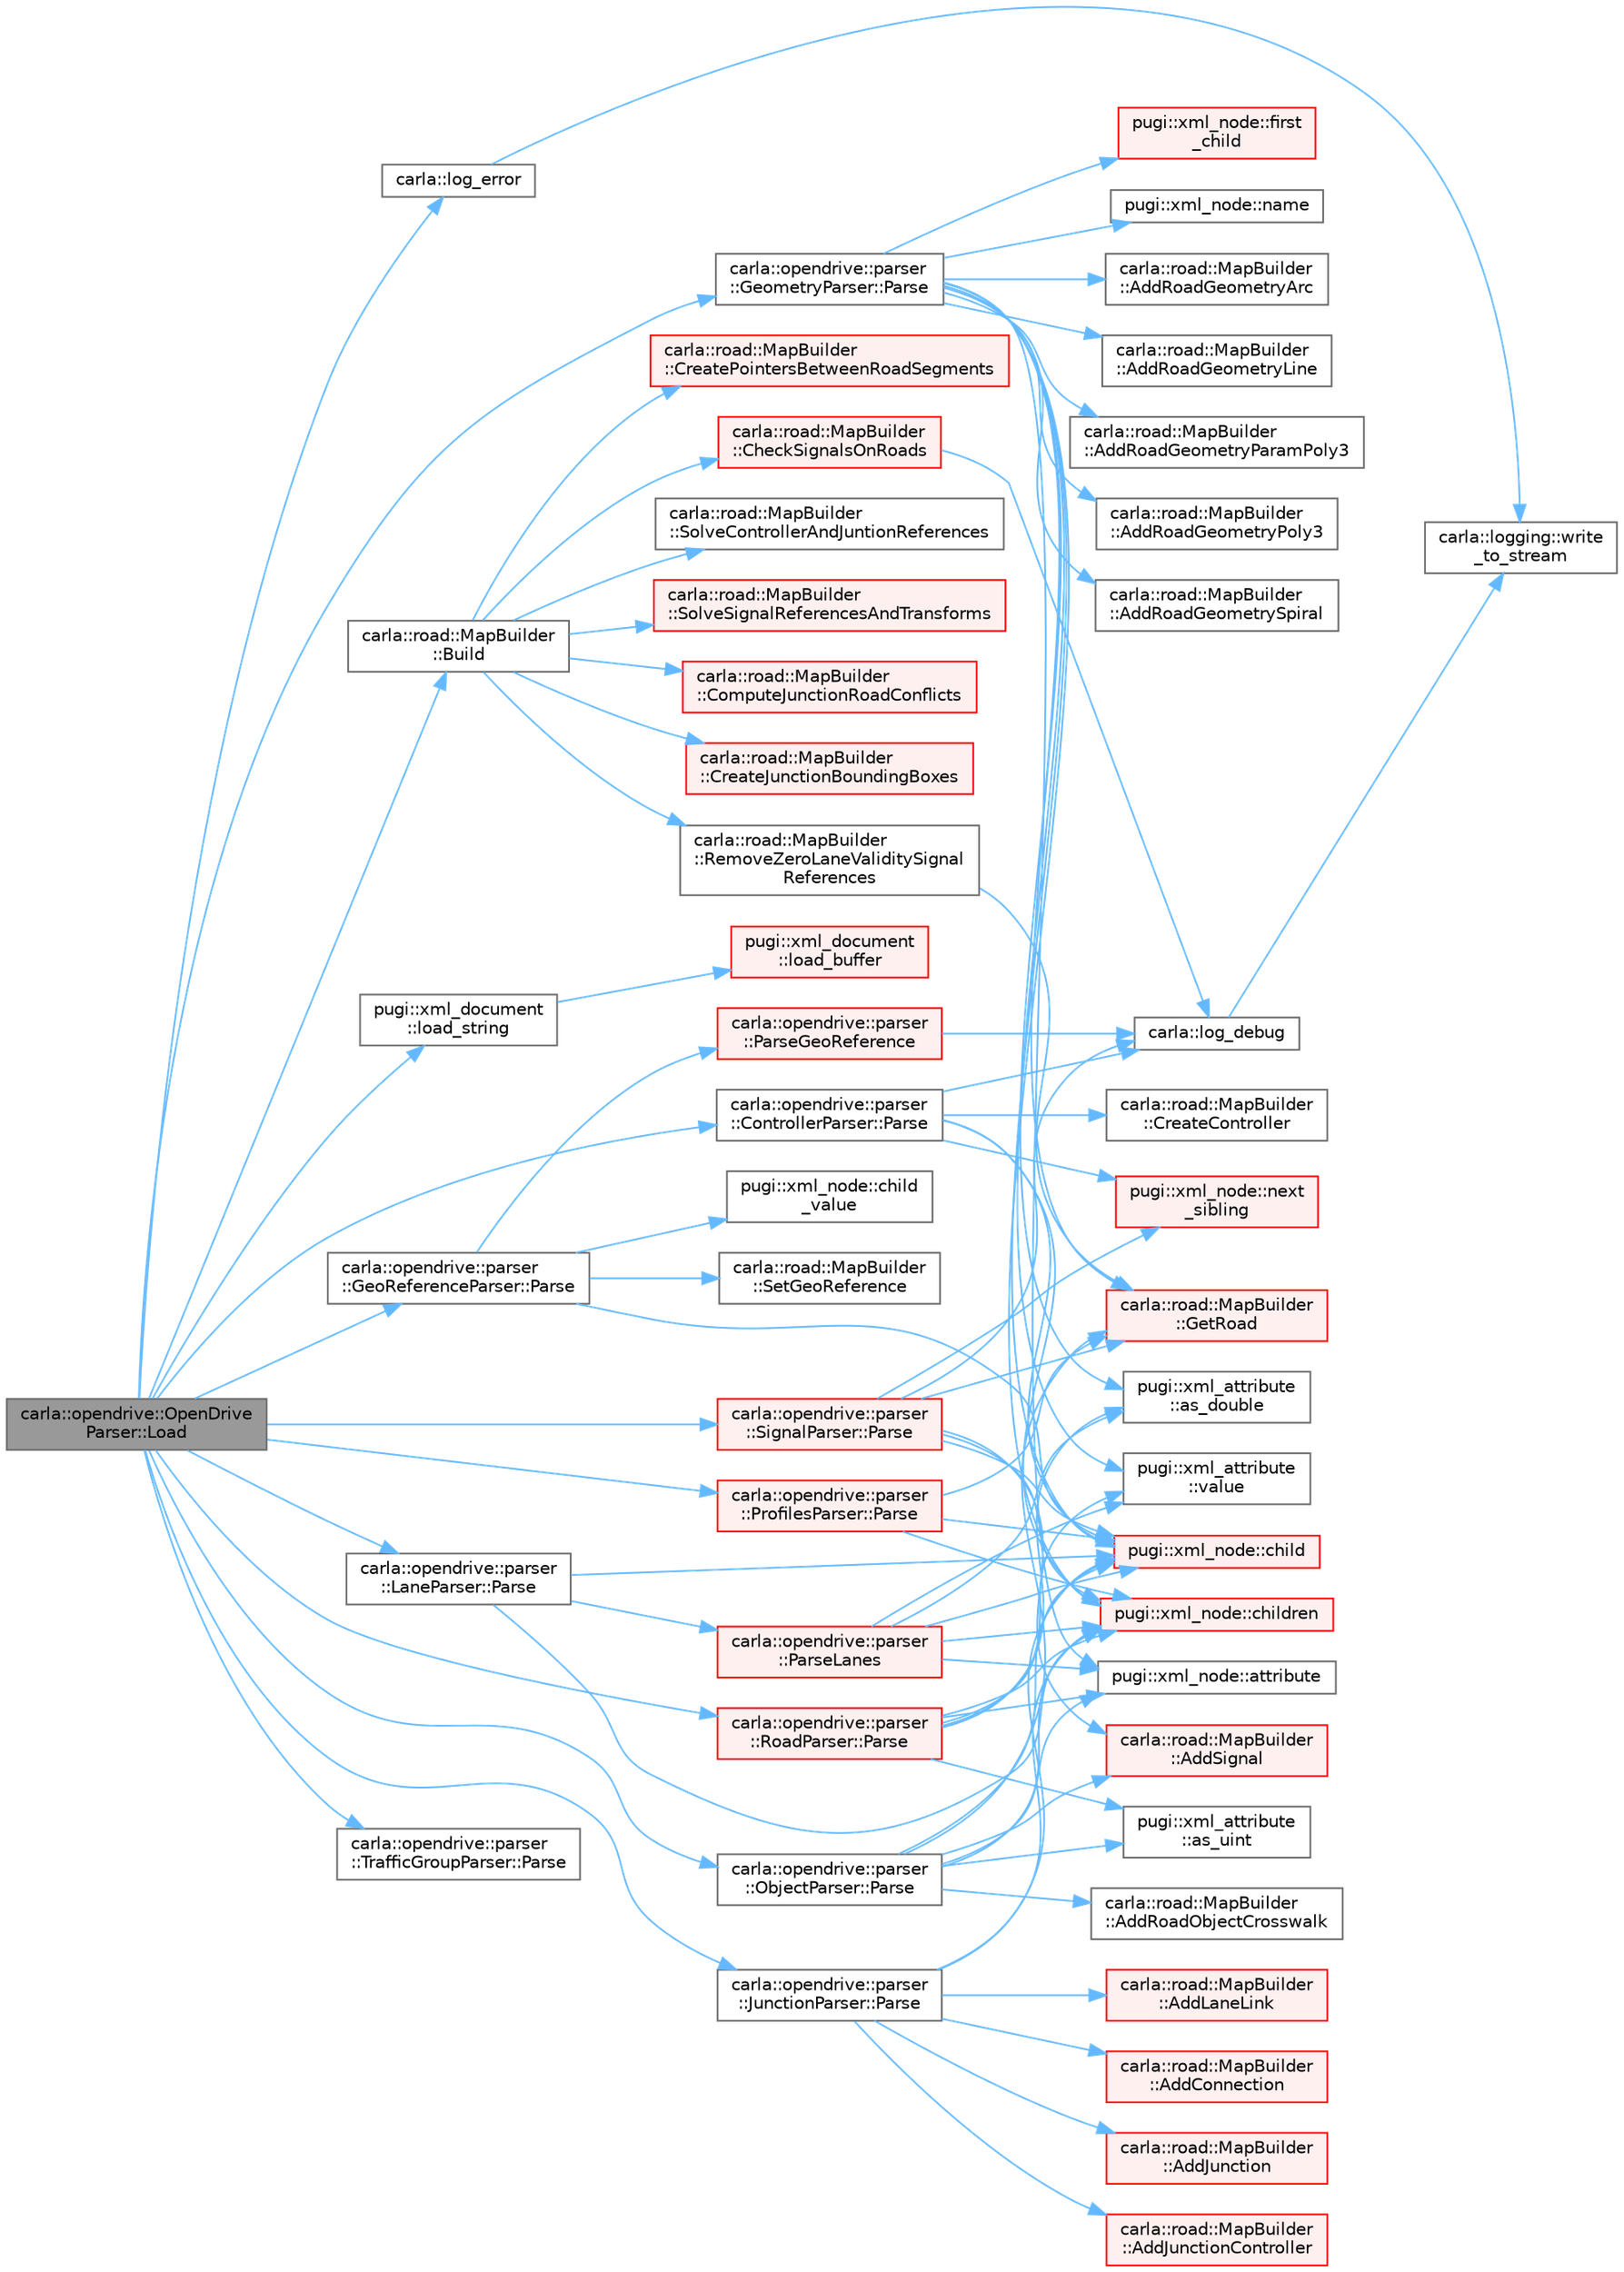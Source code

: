 digraph "carla::opendrive::OpenDriveParser::Load"
{
 // INTERACTIVE_SVG=YES
 // LATEX_PDF_SIZE
  bgcolor="transparent";
  edge [fontname=Helvetica,fontsize=10,labelfontname=Helvetica,labelfontsize=10];
  node [fontname=Helvetica,fontsize=10,shape=box,height=0.2,width=0.4];
  rankdir="LR";
  Node1 [id="Node000001",label="carla::opendrive::OpenDrive\lParser::Load",height=0.2,width=0.4,color="gray40", fillcolor="grey60", style="filled", fontcolor="black",tooltip=" "];
  Node1 -> Node2 [id="edge1_Node000001_Node000002",color="steelblue1",style="solid",tooltip=" "];
  Node2 [id="Node000002",label="carla::road::MapBuilder\l::Build",height=0.2,width=0.4,color="grey40", fillcolor="white", style="filled",URL="$de/d16/classcarla_1_1road_1_1MapBuilder.html#a7b0bb12125e15fd246924aee12327e7e",tooltip=" "];
  Node2 -> Node3 [id="edge2_Node000002_Node000003",color="steelblue1",style="solid",tooltip=" "];
  Node3 [id="Node000003",label="carla::road::MapBuilder\l::CheckSignalsOnRoads",height=0.2,width=0.4,color="red", fillcolor="#FFF0F0", style="filled",URL="$de/d16/classcarla_1_1road_1_1MapBuilder.html#af3773de062a9e9aec4310f024f19ba28",tooltip="Checks signals overlapping driving lanes and emits a warning"];
  Node3 -> Node51 [id="edge3_Node000003_Node000051",color="steelblue1",style="solid",tooltip=" "];
  Node51 [id="Node000051",label="carla::log_debug",height=0.2,width=0.4,color="grey40", fillcolor="white", style="filled",URL="$d9/d36/namespacecarla.html#afb6ca911605d1ec35bdf563de2814dba",tooltip=" "];
  Node51 -> Node52 [id="edge4_Node000051_Node000052",color="steelblue1",style="solid",tooltip=" "];
  Node52 [id="Node000052",label="carla::logging::write\l_to_stream",height=0.2,width=0.4,color="grey40", fillcolor="white", style="filled",URL="$d2/d8c/namespacecarla_1_1logging.html#a4193666236852fb6a6977299a31445d8",tooltip=" "];
  Node2 -> Node53 [id="edge5_Node000002_Node000053",color="steelblue1",style="solid",tooltip=" "];
  Node53 [id="Node000053",label="carla::road::MapBuilder\l::ComputeJunctionRoadConflicts",height=0.2,width=0.4,color="red", fillcolor="#FFF0F0", style="filled",URL="$de/d16/classcarla_1_1road_1_1MapBuilder.html#a681b6b968d9fc6a9477dca966ec3e09e",tooltip="Compute the conflicts of the roads (intersecting roads)"];
  Node2 -> Node61 [id="edge6_Node000002_Node000061",color="steelblue1",style="solid",tooltip=" "];
  Node61 [id="Node000061",label="carla::road::MapBuilder\l::CreateJunctionBoundingBoxes",height=0.2,width=0.4,color="red", fillcolor="#FFF0F0", style="filled",URL="$de/d16/classcarla_1_1road_1_1MapBuilder.html#ab0d9fe008defb1501769cf62f8cadf14",tooltip="Create the bounding boxes of each junction"];
  Node2 -> Node71 [id="edge7_Node000002_Node000071",color="steelblue1",style="solid",tooltip=" "];
  Node71 [id="Node000071",label="carla::road::MapBuilder\l::CreatePointersBetweenRoadSegments",height=0.2,width=0.4,color="red", fillcolor="#FFF0F0", style="filled",URL="$de/d16/classcarla_1_1road_1_1MapBuilder.html#ae3f4192b6f1b0737a5d12923fc8da239",tooltip="Create the pointers between RoadSegments based on the ids."];
  Node2 -> Node85 [id="edge8_Node000002_Node000085",color="steelblue1",style="solid",tooltip=" "];
  Node85 [id="Node000085",label="carla::road::MapBuilder\l::RemoveZeroLaneValiditySignal\lReferences",height=0.2,width=0.4,color="grey40", fillcolor="white", style="filled",URL="$de/d16/classcarla_1_1road_1_1MapBuilder.html#aa01b79061fa5fc167617bc32272a2bb7",tooltip="Removes signal references with lane validity equal to [0,0] as they have no effect on any road"];
  Node85 -> Node86 [id="edge9_Node000085_Node000086",color="steelblue1",style="solid",tooltip=" "];
  Node86 [id="Node000086",label="carla::road::MapBuilder\l::GetRoad",height=0.2,width=0.4,color="red", fillcolor="#FFF0F0", style="filled",URL="$de/d16/classcarla_1_1road_1_1MapBuilder.html#ae78c5880d7bd9edde4764d054037164d",tooltip=" "];
  Node2 -> Node87 [id="edge10_Node000002_Node000087",color="steelblue1",style="solid",tooltip=" "];
  Node87 [id="Node000087",label="carla::road::MapBuilder\l::SolveControllerAndJuntionReferences",height=0.2,width=0.4,color="grey40", fillcolor="white", style="filled",URL="$de/d16/classcarla_1_1road_1_1MapBuilder.html#a76406231d5de92bdeda1b869d0da7eab",tooltip="Solve the references between Controllers and Juntions"];
  Node2 -> Node88 [id="edge11_Node000002_Node000088",color="steelblue1",style="solid",tooltip=" "];
  Node88 [id="Node000088",label="carla::road::MapBuilder\l::SolveSignalReferencesAndTransforms",height=0.2,width=0.4,color="red", fillcolor="#FFF0F0", style="filled",URL="$de/d16/classcarla_1_1road_1_1MapBuilder.html#ae08e6f0bdd3b6efe2e30ca19effd3a97",tooltip="Solves the signal references in the road"];
  Node1 -> Node98 [id="edge12_Node000001_Node000098",color="steelblue1",style="solid",tooltip=" "];
  Node98 [id="Node000098",label="pugi::xml_document\l::load_string",height=0.2,width=0.4,color="grey40", fillcolor="white", style="filled",URL="$d8/d8d/classpugi_1_1xml__document.html#a706a276ee3d5010f2bb8c7eacb75a891",tooltip=" "];
  Node98 -> Node99 [id="edge13_Node000098_Node000099",color="steelblue1",style="solid",tooltip=" "];
  Node99 [id="Node000099",label="pugi::xml_document\l::load_buffer",height=0.2,width=0.4,color="red", fillcolor="#FFF0F0", style="filled",URL="$d8/d8d/classpugi_1_1xml__document.html#ab29840790e26b2166a395c63a2b2d9bd",tooltip=" "];
  Node1 -> Node103 [id="edge14_Node000001_Node000103",color="steelblue1",style="solid",tooltip=" "];
  Node103 [id="Node000103",label="carla::log_error",height=0.2,width=0.4,color="grey40", fillcolor="white", style="filled",URL="$d9/d36/namespacecarla.html#a7673dfc76e17f5856b798de6d0384b56",tooltip=" "];
  Node103 -> Node52 [id="edge15_Node000103_Node000052",color="steelblue1",style="solid",tooltip=" "];
  Node1 -> Node104 [id="edge16_Node000001_Node000104",color="steelblue1",style="solid",tooltip=" "];
  Node104 [id="Node000104",label="carla::opendrive::parser\l::ControllerParser::Parse",height=0.2,width=0.4,color="grey40", fillcolor="white", style="filled",URL="$df/dbe/classcarla_1_1opendrive_1_1parser_1_1ControllerParser.html#ad8c8dafcbbfac40ca1fd43ca6ef70412",tooltip=" "];
  Node104 -> Node105 [id="edge17_Node000104_Node000105",color="steelblue1",style="solid",tooltip=" "];
  Node105 [id="Node000105",label="pugi::xml_node::child",height=0.2,width=0.4,color="red", fillcolor="#FFF0F0", style="filled",URL="$db/d65/classpugi_1_1xml__node.html#a1e23e9720c90ef764197f1e0c71aa287",tooltip=" "];
  Node104 -> Node107 [id="edge18_Node000104_Node000107",color="steelblue1",style="solid",tooltip=" "];
  Node107 [id="Node000107",label="pugi::xml_node::children",height=0.2,width=0.4,color="red", fillcolor="#FFF0F0", style="filled",URL="$db/d65/classpugi_1_1xml__node.html#a3dd84eaeb958e8262f3edb7bda013101",tooltip=" "];
  Node104 -> Node110 [id="edge19_Node000104_Node000110",color="steelblue1",style="solid",tooltip=" "];
  Node110 [id="Node000110",label="carla::road::MapBuilder\l::CreateController",height=0.2,width=0.4,color="grey40", fillcolor="white", style="filled",URL="$de/d16/classcarla_1_1road_1_1MapBuilder.html#a1431466dd1dff00318a1de6ee3fa2e6f",tooltip=" "];
  Node104 -> Node51 [id="edge20_Node000104_Node000051",color="steelblue1",style="solid",tooltip=" "];
  Node104 -> Node111 [id="edge21_Node000104_Node000111",color="steelblue1",style="solid",tooltip=" "];
  Node111 [id="Node000111",label="pugi::xml_node::next\l_sibling",height=0.2,width=0.4,color="red", fillcolor="#FFF0F0", style="filled",URL="$db/d65/classpugi_1_1xml__node.html#a41ea1bf7356f01d9fa8fe6b168f638ca",tooltip=" "];
  Node1 -> Node112 [id="edge22_Node000001_Node000112",color="steelblue1",style="solid",tooltip=" "];
  Node112 [id="Node000112",label="carla::opendrive::parser\l::GeometryParser::Parse",height=0.2,width=0.4,color="grey40", fillcolor="white", style="filled",URL="$d6/d8f/classcarla_1_1opendrive_1_1parser_1_1GeometryParser.html#a28543d57f8d9234660d95cbb29e7ea2a",tooltip=" "];
  Node112 -> Node113 [id="edge23_Node000112_Node000113",color="steelblue1",style="solid",tooltip=" "];
  Node113 [id="Node000113",label="carla::road::MapBuilder\l::AddRoadGeometryArc",height=0.2,width=0.4,color="grey40", fillcolor="white", style="filled",URL="$de/d16/classcarla_1_1road_1_1MapBuilder.html#a082a04a1e6e5f896b5acf13c075c3fba",tooltip=" "];
  Node112 -> Node114 [id="edge24_Node000112_Node000114",color="steelblue1",style="solid",tooltip=" "];
  Node114 [id="Node000114",label="carla::road::MapBuilder\l::AddRoadGeometryLine",height=0.2,width=0.4,color="grey40", fillcolor="white", style="filled",URL="$de/d16/classcarla_1_1road_1_1MapBuilder.html#af6ed1543d744e5674f4421f8278991ba",tooltip=" "];
  Node112 -> Node115 [id="edge25_Node000112_Node000115",color="steelblue1",style="solid",tooltip=" "];
  Node115 [id="Node000115",label="carla::road::MapBuilder\l::AddRoadGeometryParamPoly3",height=0.2,width=0.4,color="grey40", fillcolor="white", style="filled",URL="$de/d16/classcarla_1_1road_1_1MapBuilder.html#a9ab60d9b8784f35b90893fbc32f703d2",tooltip=" "];
  Node112 -> Node116 [id="edge26_Node000112_Node000116",color="steelblue1",style="solid",tooltip=" "];
  Node116 [id="Node000116",label="carla::road::MapBuilder\l::AddRoadGeometryPoly3",height=0.2,width=0.4,color="grey40", fillcolor="white", style="filled",URL="$de/d16/classcarla_1_1road_1_1MapBuilder.html#ac11b2606c1d84fb1a606aba760cf93e6",tooltip=" "];
  Node112 -> Node117 [id="edge27_Node000112_Node000117",color="steelblue1",style="solid",tooltip=" "];
  Node117 [id="Node000117",label="carla::road::MapBuilder\l::AddRoadGeometrySpiral",height=0.2,width=0.4,color="grey40", fillcolor="white", style="filled",URL="$de/d16/classcarla_1_1road_1_1MapBuilder.html#af435a180c70620b9d7ddc9f3f921356b",tooltip=" "];
  Node112 -> Node118 [id="edge28_Node000112_Node000118",color="steelblue1",style="solid",tooltip=" "];
  Node118 [id="Node000118",label="pugi::xml_attribute\l::as_double",height=0.2,width=0.4,color="grey40", fillcolor="white", style="filled",URL="$de/d7c/classpugi_1_1xml__attribute.html#ad419c797deda65f8369bfcdebb82ef46",tooltip=" "];
  Node112 -> Node119 [id="edge29_Node000112_Node000119",color="steelblue1",style="solid",tooltip=" "];
  Node119 [id="Node000119",label="pugi::xml_node::attribute",height=0.2,width=0.4,color="grey40", fillcolor="white", style="filled",URL="$db/d65/classpugi_1_1xml__node.html#ac0234bad0db50690f5bc97d0788303ad",tooltip=" "];
  Node112 -> Node105 [id="edge30_Node000112_Node000105",color="steelblue1",style="solid",tooltip=" "];
  Node112 -> Node107 [id="edge31_Node000112_Node000107",color="steelblue1",style="solid",tooltip=" "];
  Node112 -> Node120 [id="edge32_Node000112_Node000120",color="steelblue1",style="solid",tooltip=" "];
  Node120 [id="Node000120",label="pugi::xml_node::first\l_child",height=0.2,width=0.4,color="red", fillcolor="#FFF0F0", style="filled",URL="$db/d65/classpugi_1_1xml__node.html#a2ef913095d09fb9828465a796fc93b04",tooltip=" "];
  Node112 -> Node86 [id="edge33_Node000112_Node000086",color="steelblue1",style="solid",tooltip=" "];
  Node112 -> Node121 [id="edge34_Node000112_Node000121",color="steelblue1",style="solid",tooltip=" "];
  Node121 [id="Node000121",label="pugi::xml_node::name",height=0.2,width=0.4,color="grey40", fillcolor="white", style="filled",URL="$db/d65/classpugi_1_1xml__node.html#ac07ca987449e720eab11434427810fb2",tooltip=" "];
  Node112 -> Node122 [id="edge35_Node000112_Node000122",color="steelblue1",style="solid",tooltip=" "];
  Node122 [id="Node000122",label="pugi::xml_attribute\l::value",height=0.2,width=0.4,color="grey40", fillcolor="white", style="filled",URL="$de/d7c/classpugi_1_1xml__attribute.html#affe352ea96e4e82e52bb8a8313c3def0",tooltip=" "];
  Node1 -> Node123 [id="edge36_Node000001_Node000123",color="steelblue1",style="solid",tooltip=" "];
  Node123 [id="Node000123",label="carla::opendrive::parser\l::GeoReferenceParser::Parse",height=0.2,width=0.4,color="grey40", fillcolor="white", style="filled",URL="$d1/dae/classcarla_1_1opendrive_1_1parser_1_1GeoReferenceParser.html#abbd0edc0b3507042c5a0af753473192b",tooltip=" "];
  Node123 -> Node105 [id="edge37_Node000123_Node000105",color="steelblue1",style="solid",tooltip=" "];
  Node123 -> Node124 [id="edge38_Node000123_Node000124",color="steelblue1",style="solid",tooltip=" "];
  Node124 [id="Node000124",label="pugi::xml_node::child\l_value",height=0.2,width=0.4,color="grey40", fillcolor="white", style="filled",URL="$db/d65/classpugi_1_1xml__node.html#a9c2581317b217e618f682c74a9154f0d",tooltip=" "];
  Node123 -> Node125 [id="edge39_Node000123_Node000125",color="steelblue1",style="solid",tooltip=" "];
  Node125 [id="Node000125",label="carla::opendrive::parser\l::ParseGeoReference",height=0.2,width=0.4,color="red", fillcolor="#FFF0F0", style="filled",URL="$db/dd5/namespacecarla_1_1opendrive_1_1parser.html#a8dad6b9e5e958cdeca4463f6c94d6c24",tooltip=" "];
  Node125 -> Node51 [id="edge40_Node000125_Node000051",color="steelblue1",style="solid",tooltip=" "];
  Node123 -> Node137 [id="edge41_Node000123_Node000137",color="steelblue1",style="solid",tooltip=" "];
  Node137 [id="Node000137",label="carla::road::MapBuilder\l::SetGeoReference",height=0.2,width=0.4,color="grey40", fillcolor="white", style="filled",URL="$de/d16/classcarla_1_1road_1_1MapBuilder.html#a75d300f0ca8924c2dc23370f1448dbe6",tooltip=" "];
  Node1 -> Node138 [id="edge42_Node000001_Node000138",color="steelblue1",style="solid",tooltip=" "];
  Node138 [id="Node000138",label="carla::opendrive::parser\l::JunctionParser::Parse",height=0.2,width=0.4,color="grey40", fillcolor="white", style="filled",URL="$d3/d54/classcarla_1_1opendrive_1_1parser_1_1JunctionParser.html#a06739ef56781f9e25211ab5ca3ee9357",tooltip=" "];
  Node138 -> Node139 [id="edge43_Node000138_Node000139",color="steelblue1",style="solid",tooltip=" "];
  Node139 [id="Node000139",label="carla::road::MapBuilder\l::AddConnection",height=0.2,width=0.4,color="red", fillcolor="#FFF0F0", style="filled",URL="$de/d16/classcarla_1_1road_1_1MapBuilder.html#aca70ccf621b7b40053014478bb934410",tooltip=" "];
  Node138 -> Node140 [id="edge44_Node000138_Node000140",color="steelblue1",style="solid",tooltip=" "];
  Node140 [id="Node000140",label="carla::road::MapBuilder\l::AddJunction",height=0.2,width=0.4,color="red", fillcolor="#FFF0F0", style="filled",URL="$de/d16/classcarla_1_1road_1_1MapBuilder.html#a7ca3a4005f3f53fdca75465b7782696b",tooltip=" "];
  Node138 -> Node141 [id="edge45_Node000138_Node000141",color="steelblue1",style="solid",tooltip=" "];
  Node141 [id="Node000141",label="carla::road::MapBuilder\l::AddJunctionController",height=0.2,width=0.4,color="red", fillcolor="#FFF0F0", style="filled",URL="$de/d16/classcarla_1_1road_1_1MapBuilder.html#a43256ab478dc6251af976c7b466b0c45",tooltip=" "];
  Node138 -> Node142 [id="edge46_Node000138_Node000142",color="steelblue1",style="solid",tooltip=" "];
  Node142 [id="Node000142",label="carla::road::MapBuilder\l::AddLaneLink",height=0.2,width=0.4,color="red", fillcolor="#FFF0F0", style="filled",URL="$de/d16/classcarla_1_1road_1_1MapBuilder.html#a8a75b8af56314c29891cb5c91a7fd00d",tooltip=" "];
  Node138 -> Node105 [id="edge47_Node000138_Node000105",color="steelblue1",style="solid",tooltip=" "];
  Node138 -> Node107 [id="edge48_Node000138_Node000107",color="steelblue1",style="solid",tooltip=" "];
  Node1 -> Node145 [id="edge49_Node000001_Node000145",color="steelblue1",style="solid",tooltip=" "];
  Node145 [id="Node000145",label="carla::opendrive::parser\l::LaneParser::Parse",height=0.2,width=0.4,color="grey40", fillcolor="white", style="filled",URL="$df/d2f/classcarla_1_1opendrive_1_1parser_1_1LaneParser.html#a941e9b363786a64eb59479b046a9e501",tooltip=" "];
  Node145 -> Node105 [id="edge50_Node000145_Node000105",color="steelblue1",style="solid",tooltip=" "];
  Node145 -> Node107 [id="edge51_Node000145_Node000107",color="steelblue1",style="solid",tooltip=" "];
  Node145 -> Node146 [id="edge52_Node000145_Node000146",color="steelblue1",style="solid",tooltip=" "];
  Node146 [id="Node000146",label="carla::opendrive::parser\l::ParseLanes",height=0.2,width=0.4,color="red", fillcolor="#FFF0F0", style="filled",URL="$db/dd5/namespacecarla_1_1opendrive_1_1parser.html#ac2f5766b57ed54b7e6b78b13aeeab215",tooltip=" "];
  Node146 -> Node118 [id="edge53_Node000146_Node000118",color="steelblue1",style="solid",tooltip=" "];
  Node146 -> Node119 [id="edge54_Node000146_Node000119",color="steelblue1",style="solid",tooltip=" "];
  Node146 -> Node105 [id="edge55_Node000146_Node000105",color="steelblue1",style="solid",tooltip=" "];
  Node146 -> Node107 [id="edge56_Node000146_Node000107",color="steelblue1",style="solid",tooltip=" "];
  Node146 -> Node122 [id="edge57_Node000146_Node000122",color="steelblue1",style="solid",tooltip=" "];
  Node1 -> Node160 [id="edge58_Node000001_Node000160",color="steelblue1",style="solid",tooltip=" "];
  Node160 [id="Node000160",label="carla::opendrive::parser\l::ObjectParser::Parse",height=0.2,width=0.4,color="grey40", fillcolor="white", style="filled",URL="$d3/df6/classcarla_1_1opendrive_1_1parser_1_1ObjectParser.html#ae273ad3cc015c32d8f1a91b405fed709",tooltip=" "];
  Node160 -> Node161 [id="edge59_Node000160_Node000161",color="steelblue1",style="solid",tooltip=" "];
  Node161 [id="Node000161",label="carla::road::MapBuilder\l::AddRoadObjectCrosswalk",height=0.2,width=0.4,color="grey40", fillcolor="white", style="filled",URL="$de/d16/classcarla_1_1road_1_1MapBuilder.html#a5484346171a02a134007986113c30379",tooltip=" "];
  Node160 -> Node162 [id="edge60_Node000160_Node000162",color="steelblue1",style="solid",tooltip=" "];
  Node162 [id="Node000162",label="carla::road::MapBuilder\l::AddSignal",height=0.2,width=0.4,color="red", fillcolor="#FFF0F0", style="filled",URL="$de/d16/classcarla_1_1road_1_1MapBuilder.html#ace2456563cabdf60c2c2e601c189bce5",tooltip=" "];
  Node160 -> Node165 [id="edge61_Node000160_Node000165",color="steelblue1",style="solid",tooltip=" "];
  Node165 [id="Node000165",label="pugi::xml_attribute\l::as_uint",height=0.2,width=0.4,color="grey40", fillcolor="white", style="filled",URL="$de/d7c/classpugi_1_1xml__attribute.html#af7a05c041c45bce9bf89ee2a957362ec",tooltip=" "];
  Node160 -> Node119 [id="edge62_Node000160_Node000119",color="steelblue1",style="solid",tooltip=" "];
  Node160 -> Node105 [id="edge63_Node000160_Node000105",color="steelblue1",style="solid",tooltip=" "];
  Node160 -> Node107 [id="edge64_Node000160_Node000107",color="steelblue1",style="solid",tooltip=" "];
  Node160 -> Node86 [id="edge65_Node000160_Node000086",color="steelblue1",style="solid",tooltip=" "];
  Node1 -> Node166 [id="edge66_Node000001_Node000166",color="steelblue1",style="solid",tooltip=" "];
  Node166 [id="Node000166",label="carla::opendrive::parser\l::ProfilesParser::Parse",height=0.2,width=0.4,color="red", fillcolor="#FFF0F0", style="filled",URL="$db/de4/classcarla_1_1opendrive_1_1parser_1_1ProfilesParser.html#a55f58629cedd4804c79bf31cea68627e",tooltip=" "];
  Node166 -> Node105 [id="edge67_Node000166_Node000105",color="steelblue1",style="solid",tooltip=" "];
  Node166 -> Node107 [id="edge68_Node000166_Node000107",color="steelblue1",style="solid",tooltip=" "];
  Node166 -> Node86 [id="edge69_Node000166_Node000086",color="steelblue1",style="solid",tooltip=" "];
  Node1 -> Node168 [id="edge70_Node000001_Node000168",color="steelblue1",style="solid",tooltip=" "];
  Node168 [id="Node000168",label="carla::opendrive::parser\l::RoadParser::Parse",height=0.2,width=0.4,color="red", fillcolor="#FFF0F0", style="filled",URL="$df/d67/classcarla_1_1opendrive_1_1parser_1_1RoadParser.html#acda6f347c0f6db06c24144b491bae905",tooltip=" "];
  Node168 -> Node118 [id="edge71_Node000168_Node000118",color="steelblue1",style="solid",tooltip=" "];
  Node168 -> Node165 [id="edge72_Node000168_Node000165",color="steelblue1",style="solid",tooltip=" "];
  Node168 -> Node119 [id="edge73_Node000168_Node000119",color="steelblue1",style="solid",tooltip=" "];
  Node168 -> Node105 [id="edge74_Node000168_Node000105",color="steelblue1",style="solid",tooltip=" "];
  Node168 -> Node107 [id="edge75_Node000168_Node000107",color="steelblue1",style="solid",tooltip=" "];
  Node168 -> Node122 [id="edge76_Node000168_Node000122",color="steelblue1",style="solid",tooltip=" "];
  Node1 -> Node177 [id="edge77_Node000001_Node000177",color="steelblue1",style="solid",tooltip=" "];
  Node177 [id="Node000177",label="carla::opendrive::parser\l::SignalParser::Parse",height=0.2,width=0.4,color="red", fillcolor="#FFF0F0", style="filled",URL="$dd/d61/classcarla_1_1opendrive_1_1parser_1_1SignalParser.html#a715780b50d4cd22256482e1d1dd590ef",tooltip=" "];
  Node177 -> Node162 [id="edge78_Node000177_Node000162",color="steelblue1",style="solid",tooltip=" "];
  Node177 -> Node105 [id="edge79_Node000177_Node000105",color="steelblue1",style="solid",tooltip=" "];
  Node177 -> Node107 [id="edge80_Node000177_Node000107",color="steelblue1",style="solid",tooltip=" "];
  Node177 -> Node86 [id="edge81_Node000177_Node000086",color="steelblue1",style="solid",tooltip=" "];
  Node177 -> Node51 [id="edge82_Node000177_Node000051",color="steelblue1",style="solid",tooltip=" "];
  Node177 -> Node111 [id="edge83_Node000177_Node000111",color="steelblue1",style="solid",tooltip=" "];
  Node1 -> Node181 [id="edge84_Node000001_Node000181",color="steelblue1",style="solid",tooltip=" "];
  Node181 [id="Node000181",label="carla::opendrive::parser\l::TrafficGroupParser::Parse",height=0.2,width=0.4,color="grey40", fillcolor="white", style="filled",URL="$d8/d46/classcarla_1_1opendrive_1_1parser_1_1TrafficGroupParser.html#a1f8040a6a96040f4be70a7c498ac4368",tooltip=" "];
}
